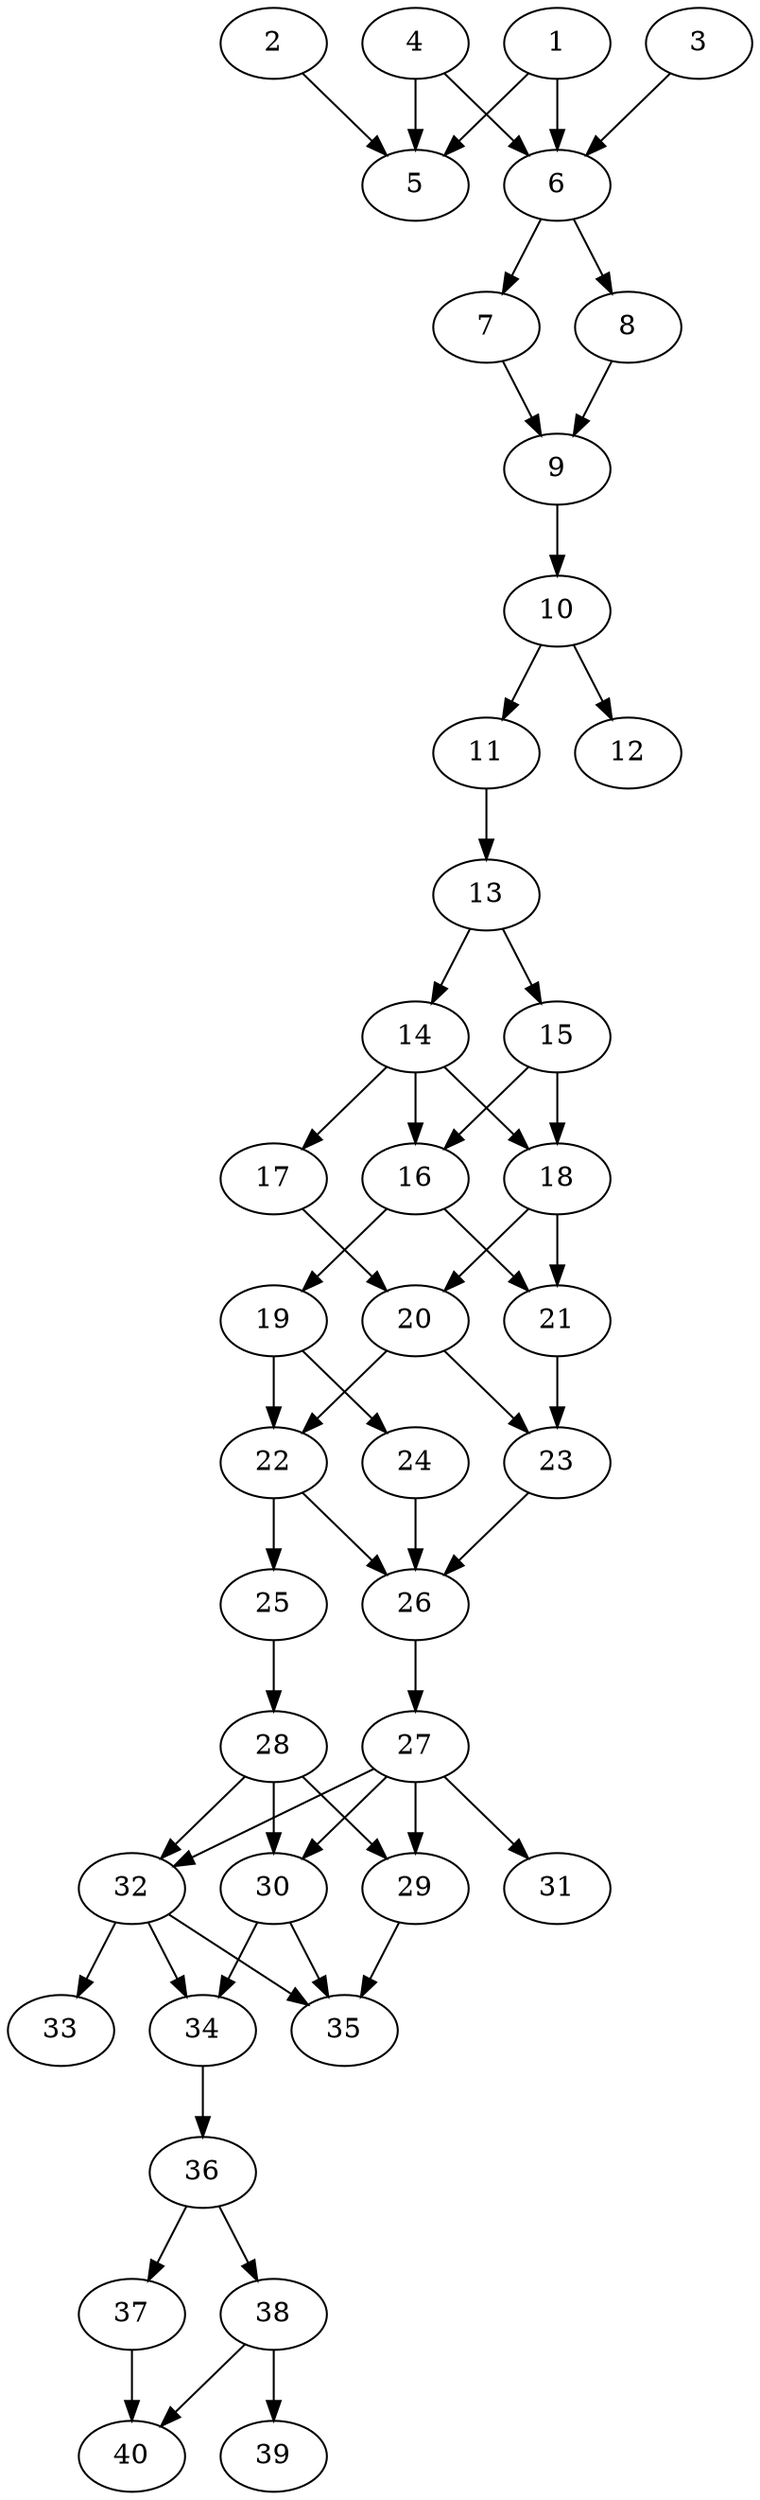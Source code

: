 // DAG automatically generated by daggen at Thu Oct  3 14:06:49 2019
// ./daggen --dot -n 40 --ccr 0.4 --fat 0.3 --regular 0.5 --density 0.7 --mindata 5242880 --maxdata 52428800 
digraph G {
  1 [size="102602240", alpha="0.12", expect_size="41040896"] 
  1 -> 5 [size ="41040896"]
  1 -> 6 [size ="41040896"]
  2 [size="124840960", alpha="0.14", expect_size="49936384"] 
  2 -> 5 [size ="49936384"]
  3 [size="18549760", alpha="0.15", expect_size="7419904"] 
  3 -> 6 [size ="7419904"]
  4 [size="53818880", alpha="0.17", expect_size="21527552"] 
  4 -> 5 [size ="21527552"]
  4 -> 6 [size ="21527552"]
  5 [size="123143680", alpha="0.04", expect_size="49257472"] 
  6 [size="47946240", alpha="0.07", expect_size="19178496"] 
  6 -> 7 [size ="19178496"]
  6 -> 8 [size ="19178496"]
  7 [size="77201920", alpha="0.11", expect_size="30880768"] 
  7 -> 9 [size ="30880768"]
  8 [size="19005440", alpha="0.08", expect_size="7602176"] 
  8 -> 9 [size ="7602176"]
  9 [size="45447680", alpha="0.07", expect_size="18179072"] 
  9 -> 10 [size ="18179072"]
  10 [size="13780480", alpha="0.13", expect_size="5512192"] 
  10 -> 11 [size ="5512192"]
  10 -> 12 [size ="5512192"]
  11 [size="89917440", alpha="0.08", expect_size="35966976"] 
  11 -> 13 [size ="35966976"]
  12 [size="43932160", alpha="0.15", expect_size="17572864"] 
  13 [size="124843520", alpha="0.02", expect_size="49937408"] 
  13 -> 14 [size ="49937408"]
  13 -> 15 [size ="49937408"]
  14 [size="95170560", alpha="0.11", expect_size="38068224"] 
  14 -> 16 [size ="38068224"]
  14 -> 17 [size ="38068224"]
  14 -> 18 [size ="38068224"]
  15 [size="75944960", alpha="0.19", expect_size="30377984"] 
  15 -> 16 [size ="30377984"]
  15 -> 18 [size ="30377984"]
  16 [size="98562560", alpha="0.08", expect_size="39425024"] 
  16 -> 19 [size ="39425024"]
  16 -> 21 [size ="39425024"]
  17 [size="22256640", alpha="0.19", expect_size="8902656"] 
  17 -> 20 [size ="8902656"]
  18 [size="89699840", alpha="0.05", expect_size="35879936"] 
  18 -> 20 [size ="35879936"]
  18 -> 21 [size ="35879936"]
  19 [size="19261440", alpha="0.17", expect_size="7704576"] 
  19 -> 22 [size ="7704576"]
  19 -> 24 [size ="7704576"]
  20 [size="62346240", alpha="0.11", expect_size="24938496"] 
  20 -> 22 [size ="24938496"]
  20 -> 23 [size ="24938496"]
  21 [size="22965760", alpha="0.00", expect_size="9186304"] 
  21 -> 23 [size ="9186304"]
  22 [size="69173760", alpha="0.08", expect_size="27669504"] 
  22 -> 25 [size ="27669504"]
  22 -> 26 [size ="27669504"]
  23 [size="39959040", alpha="0.18", expect_size="15983616"] 
  23 -> 26 [size ="15983616"]
  24 [size="51420160", alpha="0.14", expect_size="20568064"] 
  24 -> 26 [size ="20568064"]
  25 [size="116725760", alpha="0.09", expect_size="46690304"] 
  25 -> 28 [size ="46690304"]
  26 [size="113433600", alpha="0.09", expect_size="45373440"] 
  26 -> 27 [size ="45373440"]
  27 [size="42882560", alpha="0.01", expect_size="17153024"] 
  27 -> 29 [size ="17153024"]
  27 -> 30 [size ="17153024"]
  27 -> 31 [size ="17153024"]
  27 -> 32 [size ="17153024"]
  28 [size="34475520", alpha="0.13", expect_size="13790208"] 
  28 -> 29 [size ="13790208"]
  28 -> 30 [size ="13790208"]
  28 -> 32 [size ="13790208"]
  29 [size="65894400", alpha="0.11", expect_size="26357760"] 
  29 -> 35 [size ="26357760"]
  30 [size="46528000", alpha="0.09", expect_size="18611200"] 
  30 -> 34 [size ="18611200"]
  30 -> 35 [size ="18611200"]
  31 [size="110673920", alpha="0.01", expect_size="44269568"] 
  32 [size="111900160", alpha="0.17", expect_size="44760064"] 
  32 -> 33 [size ="44760064"]
  32 -> 34 [size ="44760064"]
  32 -> 35 [size ="44760064"]
  33 [size="43980800", alpha="0.12", expect_size="17592320"] 
  34 [size="30320640", alpha="0.02", expect_size="12128256"] 
  34 -> 36 [size ="12128256"]
  35 [size="111633920", alpha="0.01", expect_size="44653568"] 
  36 [size="44065280", alpha="0.16", expect_size="17626112"] 
  36 -> 37 [size ="17626112"]
  36 -> 38 [size ="17626112"]
  37 [size="98385920", alpha="0.12", expect_size="39354368"] 
  37 -> 40 [size ="39354368"]
  38 [size="102763520", alpha="0.01", expect_size="41105408"] 
  38 -> 39 [size ="41105408"]
  38 -> 40 [size ="41105408"]
  39 [size="63091200", alpha="0.11", expect_size="25236480"] 
  40 [size="129681920", alpha="0.09", expect_size="51872768"] 
}
